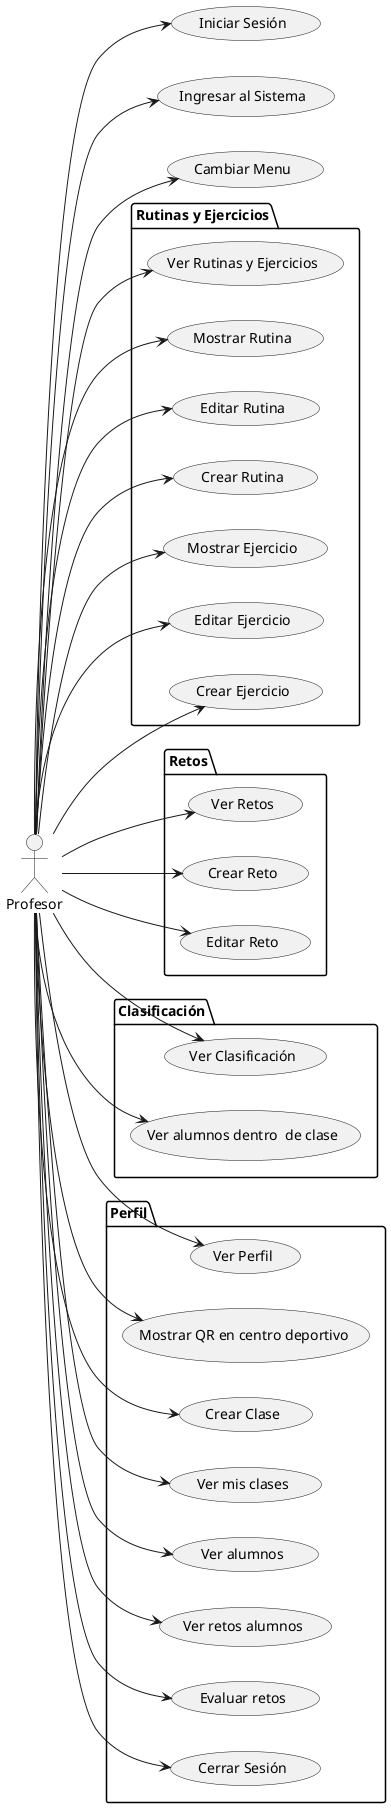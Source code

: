 @startuml CdU_Profesor
left to right direction
actor Profesor

package "Rutinas y Ejercicios" {
    usecase "Ver Rutinas y Ejercicios" as CambiarARutinasYEjercicios

   
        usecase "Mostrar Rutina" as MostrarRutina
        usecase "Editar Rutina" as EditarRutina
        usecase "Crear Rutina" as CrearRutina
    

   
        usecase "Mostrar Ejercicio" as MostrarEjercicio
        usecase "Editar Ejercicio" as EditarEjercicio
        usecase "Crear Ejercicio" as CrearEjercicio
    
}

package "Retos" {
    usecase "Ver Retos" as CambiarARetos
    usecase "Crear Reto" as CrearReto
    usecase "Editar Reto" as EditarReto
}

package "Clasificación" {
    usecase "Ver Clasificación" as CambiarAClasificacion
    usecase "Ver alumnos dentro  de clase" as VerAlumnosDentroDeClase
}

package "Perfil" {
    usecase "Ver Perfil" as CambiarAPerfil
    usecase "Mostrar QR en centro deportivo" as MostrarQR

  
        usecase "Crear Clase" as CrearClase
        usecase "Ver mis clases" as VerMisClases
        usecase "Ver alumnos" as VerAlumnos
        usecase "Ver retos alumnos" as VerRetosAlumnos
        usecase "Evaluar retos" as EvaluarRetos
        usecase "Cerrar Sesión" as CerrarSesion
    
}


usecase "Iniciar Sesión" as IniciarSesion
usecase "Ingresar al Sistema" as IngresarAlSistema
usecase "Cambiar Menu" as CambiarMenu

Profesor --> IngresarAlSistema
Profesor --> IniciarSesion
Profesor --> CambiarMenu
Profesor --> CerrarSesion

Profesor --> CambiarARutinasYEjercicios
Profesor --> MostrarRutina
Profesor --> EditarRutina
Profesor --> CrearRutina
Profesor --> MostrarEjercicio
Profesor --> EditarEjercicio
Profesor --> CrearEjercicio

Profesor --> CambiarARetos
Profesor --> CrearReto
Profesor --> EditarReto

Profesor --> CambiarAClasificacion
Profesor --> VerAlumnosDentroDeClase

Profesor --> CambiarAPerfil
Profesor --> MostrarQR
Profesor --> CrearClase
Profesor --> VerMisClases
Profesor --> VerAlumnos
Profesor --> VerRetosAlumnos
Profesor --> EvaluarRetos

@enduml
